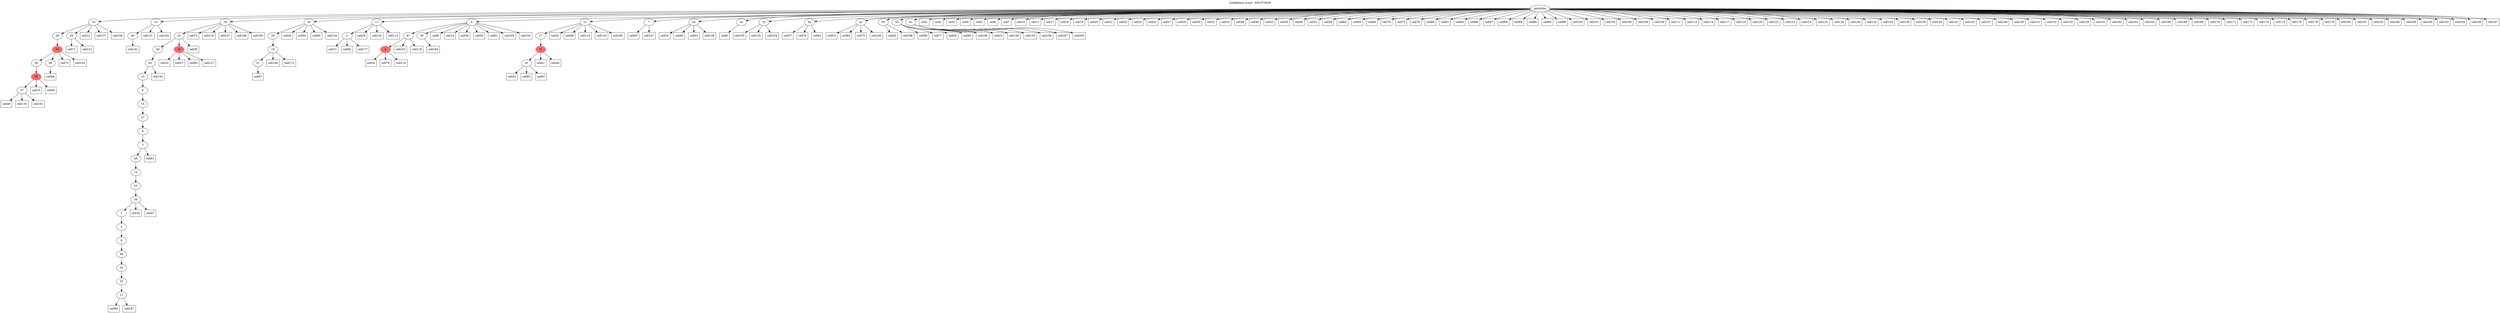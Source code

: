 digraph g {
	"52" -> "53";
	"53" [label="37"];
	"51" -> "52";
	"52" [color=indianred1, style=filled, label="26"];
	"50" -> "51";
	"51" [label="36"];
	"50" -> "54";
	"54" [label="38"];
	"49" -> "50";
	"50" [color=indianred1, style=filled, label="16"];
	"48" -> "49";
	"49" [label="26"];
	"48" -> "55";
	"55" [label="29"];
	"44" -> "45";
	"45" [label="40"];
	"39" -> "40";
	"40" [label="12"];
	"38" -> "39";
	"39" [label="32"];
	"37" -> "38";
	"38" [label="34"];
	"36" -> "37";
	"37" [label="46"];
	"35" -> "36";
	"36" [label="9"];
	"34" -> "35";
	"35" [label="3"];
	"33" -> "34";
	"34" [label="1"];
	"32" -> "33";
	"33" [label="39"];
	"31" -> "32";
	"32" [label="23"];
	"30" -> "31";
	"31" [label="10"];
	"29" -> "30";
	"30" [label="48"];
	"28" -> "29";
	"29" [label="5"];
	"27" -> "28";
	"28" [label="8"];
	"26" -> "27";
	"27" [label="27"];
	"25" -> "26";
	"26" [label="15"];
	"24" -> "25";
	"25" [label="6"];
	"23" -> "24";
	"24" [label="13"];
	"22" -> "23";
	"23" [label="43"];
	"20" -> "21";
	"21" [color=indianred1, style=filled, label="18"];
	"20" -> "22";
	"22" [label="49"];
	"19" -> "20";
	"20" [label="25"];
	"15" -> "16";
	"16" [label="31"];
	"14" -> "15";
	"15" [label="19"];
	"13" -> "14";
	"14" [label="28"];
	"10" -> "11";
	"11" [label="2"];
	"7" -> "8";
	"8" [color=indianred1, style=filled, label="4"];
	"6" -> "7";
	"7" [label="47"];
	"6" -> "9";
	"9" [label="30"];
	"3" -> "4";
	"4" [label="35"];
	"2" -> "3";
	"3" [color=indianred1, style=filled, label="21"];
	"1" -> "2";
	"2" [label="17"];
	"0" -> "1";
	"1" [label="21"];
	"0" -> "5";
	"5" [label="7"];
	"0" -> "6";
	"6" [label="4"];
	"0" -> "10";
	"10" [label="11"];
	"0" -> "12";
	"12" [label="24"];
	"0" -> "13";
	"13" [label="20"];
	"0" -> "17";
	"17" [label="42"];
	"0" -> "18";
	"18" [label="33"];
	"0" -> "19";
	"19" [label="18"];
	"0" -> "41";
	"41" [label="44"];
	"0" -> "42";
	"42" [label="22"];
	"0" -> "43";
	"43" [label="50"];
	"0" -> "44";
	"44" [label="14"];
	"0" -> "46";
	"46" [label="45"];
	"0" -> "47";
	"47" [label="41"];
	"0" -> "48";
	"48" [label="16"];
	"0" [label="germline"];
	"0" -> "cell1";
	"cell1" [shape=box];
	"0" -> "cell2";
	"cell2" [shape=box];
	"0" -> "cell3";
	"cell3" [shape=box];
	"0" -> "cell4";
	"cell4" [shape=box];
	"0" -> "cell5";
	"cell5" [shape=box];
	"0" -> "cell6";
	"cell6" [shape=box];
	"0" -> "cell7";
	"cell7" [shape=box];
	"6" -> "cell8";
	"cell8" [shape=box];
	"17" -> "cell9";
	"cell9" [shape=box];
	"0" -> "cell10";
	"cell10" [shape=box];
	"0" -> "cell11";
	"cell11" [shape=box];
	"48" -> "cell12";
	"cell12" [shape=box];
	"11" -> "cell13";
	"cell13" [shape=box];
	"6" -> "cell14";
	"cell14" [shape=box];
	"52" -> "cell15";
	"cell15" [shape=box];
	"21" -> "cell16";
	"cell16" [shape=box];
	"0" -> "cell17";
	"cell17" [shape=box];
	"0" -> "cell18";
	"cell18" [shape=box];
	"0" -> "cell19";
	"cell19" [shape=box];
	"0" -> "cell20";
	"cell20" [shape=box];
	"0" -> "cell21";
	"cell21" [shape=box];
	"0" -> "cell22";
	"cell22" [shape=box];
	"0" -> "cell23";
	"cell23" [shape=box];
	"0" -> "cell24";
	"cell24" [shape=box];
	"47" -> "cell25";
	"cell25" [shape=box];
	"13" -> "cell26";
	"cell26" [shape=box];
	"0" -> "cell27";
	"cell27" [shape=box];
	"10" -> "cell28";
	"cell28" [shape=box];
	"0" -> "cell29";
	"cell29" [shape=box];
	"0" -> "cell30";
	"cell30" [shape=box];
	"0" -> "cell31";
	"cell31" [shape=box];
	"1" -> "cell32";
	"cell32" [shape=box];
	"0" -> "cell33";
	"cell33" [shape=box];
	"33" -> "cell34";
	"cell34" [shape=box];
	"12" -> "cell35";
	"cell35" [shape=box];
	"0" -> "cell36";
	"cell36" [shape=box];
	"41" -> "cell37";
	"cell37" [shape=box];
	"6" -> "cell38";
	"cell38" [shape=box];
	"20" -> "cell39";
	"cell39" [shape=box];
	"0" -> "cell40";
	"cell40" [shape=box];
	"3" -> "cell41";
	"cell41" [shape=box];
	"43" -> "cell42";
	"cell42" [shape=box];
	"0" -> "cell43";
	"cell43" [shape=box];
	"3" -> "cell44";
	"cell44" [shape=box];
	"0" -> "cell45";
	"cell45" [shape=box];
	"53" -> "cell46";
	"cell46" [shape=box];
	"33" -> "cell47";
	"cell47" [shape=box];
	"1" -> "cell48";
	"cell48" [shape=box];
	"0" -> "cell49";
	"cell49" [shape=box];
	"13" -> "cell50";
	"cell50" [shape=box];
	"0" -> "cell51";
	"cell51" [shape=box];
	"4" -> "cell52";
	"cell52" [shape=box];
	"42" -> "cell53";
	"cell53" [shape=box];
	"8" -> "cell54";
	"cell54" [shape=box];
	"6" -> "cell55";
	"cell55" [shape=box];
	"52" -> "cell56";
	"cell56" [shape=box];
	"21" -> "cell57";
	"cell57" [shape=box];
	"0" -> "cell58";
	"cell58" [shape=box];
	"46" -> "cell59";
	"cell59" [shape=box];
	"12" -> "cell60";
	"cell60" [shape=box];
	"6" -> "cell61";
	"cell61" [shape=box];
	"42" -> "cell62";
	"cell62" [shape=box];
	"4" -> "cell63";
	"cell63" [shape=box];
	"0" -> "cell64";
	"cell64" [shape=box];
	"5" -> "cell65";
	"cell65" [shape=box];
	"0" -> "cell66";
	"cell66" [shape=box];
	"16" -> "cell67";
	"cell67" [shape=box];
	"54" -> "cell68";
	"cell68" [shape=box];
	"0" -> "cell69";
	"cell69" [shape=box];
	"0" -> "cell70";
	"cell70" [shape=box];
	"55" -> "cell71";
	"cell71" [shape=box];
	"50" -> "cell72";
	"cell72" [shape=box];
	"0" -> "cell73";
	"cell73" [shape=box];
	"19" -> "cell74";
	"cell74" [shape=box];
	"42" -> "cell75";
	"cell75" [shape=box];
	"41" -> "cell76";
	"cell76" [shape=box];
	"46" -> "cell77";
	"cell77" [shape=box];
	"0" -> "cell78";
	"cell78" [shape=box];
	"8" -> "cell79";
	"cell79" [shape=box];
	"0" -> "cell80";
	"cell80" [shape=box];
	"0" -> "cell81";
	"cell81" [shape=box];
	"11" -> "cell82";
	"cell82" [shape=box];
	"21" -> "cell83";
	"cell83" [shape=box];
	"0" -> "cell84";
	"cell84" [shape=box];
	"13" -> "cell85";
	"cell85" [shape=box];
	"0" -> "cell86";
	"cell86" [shape=box];
	"0" -> "cell87";
	"cell87" [shape=box];
	"0" -> "cell88";
	"cell88" [shape=box];
	"0" -> "cell89";
	"cell89" [shape=box];
	"0" -> "cell90";
	"cell90" [shape=box];
	"29" -> "cell91";
	"cell91" [shape=box];
	"41" -> "cell92";
	"cell92" [shape=box];
	"12" -> "cell93";
	"cell93" [shape=box];
	"46" -> "cell94";
	"cell94" [shape=box];
	"0" -> "cell95";
	"cell95" [shape=box];
	"0" -> "cell96";
	"cell96" [shape=box];
	"4" -> "cell97";
	"cell97" [shape=box];
	"40" -> "cell98";
	"cell98" [shape=box];
	"46" -> "cell99";
	"cell99" [shape=box];
	"0" -> "cell100";
	"cell100" [shape=box];
	"0" -> "cell101";
	"cell101" [shape=box];
	"10" -> "cell102";
	"cell102" [shape=box];
	"7" -> "cell103";
	"cell103" [shape=box];
	"0" -> "cell104";
	"cell104" [shape=box];
	"18" -> "cell105";
	"cell105" [shape=box];
	"0" -> "cell106";
	"cell106" [shape=box];
	"5" -> "cell107";
	"cell107" [shape=box];
	"0" -> "cell108";
	"cell108" [shape=box];
	"0" -> "cell109";
	"cell109" [shape=box];
	"8" -> "cell110";
	"cell110" [shape=box];
	"0" -> "cell111";
	"cell111" [shape=box];
	"10" -> "cell112";
	"cell112" [shape=box];
	"0" -> "cell113";
	"cell113" [shape=box];
	"0" -> "cell114";
	"cell114" [shape=box];
	"1" -> "cell115";
	"cell115" [shape=box];
	"19" -> "cell116";
	"cell116" [shape=box];
	"0" -> "cell117";
	"cell117" [shape=box];
	"7" -> "cell118";
	"cell118" [shape=box];
	"0" -> "cell119";
	"cell119" [shape=box];
	"0" -> "cell120";
	"cell120" [shape=box];
	"44" -> "cell121";
	"cell121" [shape=box];
	"0" -> "cell122";
	"cell122" [shape=box];
	"0" -> "cell123";
	"cell123" [shape=box];
	"0" -> "cell124";
	"cell124" [shape=box];
	"0" -> "cell125";
	"cell125" [shape=box];
	"0" -> "cell126";
	"cell126" [shape=box];
	"21" -> "cell127";
	"cell127" [shape=box];
	"47" -> "cell128";
	"cell128" [shape=box];
	"18" -> "cell129";
	"cell129" [shape=box];
	"0" -> "cell130";
	"cell130" [shape=box];
	"55" -> "cell131";
	"cell131" [shape=box];
	"0" -> "cell132";
	"cell132" [shape=box];
	"1" -> "cell133";
	"cell133" [shape=box];
	"0" -> "cell134";
	"cell134" [shape=box];
	"53" -> "cell135";
	"cell135" [shape=box];
	"0" -> "cell136";
	"cell136" [shape=box];
	"48" -> "cell137";
	"cell137" [shape=box];
	"12" -> "cell138";
	"cell138" [shape=box];
	"0" -> "cell139";
	"cell139" [shape=box];
	"0" -> "cell140";
	"cell140" [shape=box];
	"0" -> "cell141";
	"cell141" [shape=box];
	"45" -> "cell142";
	"cell142" [shape=box];
	"0" -> "cell143";
	"cell143" [shape=box];
	"13" -> "cell144";
	"cell144" [shape=box];
	"23" -> "cell145";
	"cell145" [shape=box];
	"15" -> "cell146";
	"cell146" [shape=box];
	"0" -> "cell147";
	"cell147" [shape=box];
	"0" -> "cell148";
	"cell148" [shape=box];
	"0" -> "cell149";
	"cell149" [shape=box];
	"47" -> "cell150";
	"cell150" [shape=box];
	"0" -> "cell151";
	"cell151" [shape=box];
	"50" -> "cell152";
	"cell152" [shape=box];
	"0" -> "cell153";
	"cell153" [shape=box];
	"18" -> "cell154";
	"cell154" [shape=box];
	"0" -> "cell155";
	"cell155" [shape=box];
	"47" -> "cell156";
	"cell156" [shape=box];
	"19" -> "cell157";
	"cell157" [shape=box];
	"48" -> "cell158";
	"cell158" [shape=box];
	"0" -> "cell159";
	"cell159" [shape=box];
	"42" -> "cell160";
	"cell160" [shape=box];
	"0" -> "cell161";
	"cell161" [shape=box];
	"0" -> "cell162";
	"cell162" [shape=box];
	"0" -> "cell163";
	"cell163" [shape=box];
	"0" -> "cell164";
	"cell164" [shape=box];
	"1" -> "cell165";
	"cell165" [shape=box];
	"0" -> "cell166";
	"cell166" [shape=box];
	"47" -> "cell167";
	"cell167" [shape=box];
	"0" -> "cell168";
	"cell168" [shape=box];
	"0" -> "cell169";
	"cell169" [shape=box];
	"0" -> "cell170";
	"cell170" [shape=box];
	"0" -> "cell171";
	"cell171" [shape=box];
	"15" -> "cell172";
	"cell172" [shape=box];
	"0" -> "cell173";
	"cell173" [shape=box];
	"0" -> "cell174";
	"cell174" [shape=box];
	"0" -> "cell175";
	"cell175" [shape=box];
	"0" -> "cell176";
	"cell176" [shape=box];
	"11" -> "cell177";
	"cell177" [shape=box];
	"0" -> "cell178";
	"cell178" [shape=box];
	"0" -> "cell179";
	"cell179" [shape=box];
	"0" -> "cell180";
	"cell180" [shape=box];
	"0" -> "cell181";
	"cell181" [shape=box];
	"44" -> "cell182";
	"cell182" [shape=box];
	"0" -> "cell183";
	"cell183" [shape=box];
	"9" -> "cell184";
	"cell184" [shape=box];
	"6" -> "cell185";
	"cell185" [shape=box];
	"0" -> "cell186";
	"cell186" [shape=box];
	"40" -> "cell187";
	"cell187" [shape=box];
	"43" -> "cell188";
	"cell188" [shape=box];
	"0" -> "cell189";
	"cell189" [shape=box];
	"0" -> "cell190";
	"cell190" [shape=box];
	"53" -> "cell191";
	"cell191" [shape=box];
	"6" -> "cell192";
	"cell192" [shape=box];
	"0" -> "cell193";
	"cell193" [shape=box];
	"0" -> "cell194";
	"cell194" [shape=box];
	"0" -> "cell195";
	"cell195" [shape=box];
	"46" -> "cell196";
	"cell196" [shape=box];
	"0" -> "cell197";
	"cell197" [shape=box];
	"19" -> "cell198";
	"cell198" [shape=box];
	"19" -> "cell199";
	"cell199" [shape=box];
	"47" -> "cell200";
	"cell200" [shape=box];
	labelloc="t";
	label="Confidence score: -550.070929";
}
